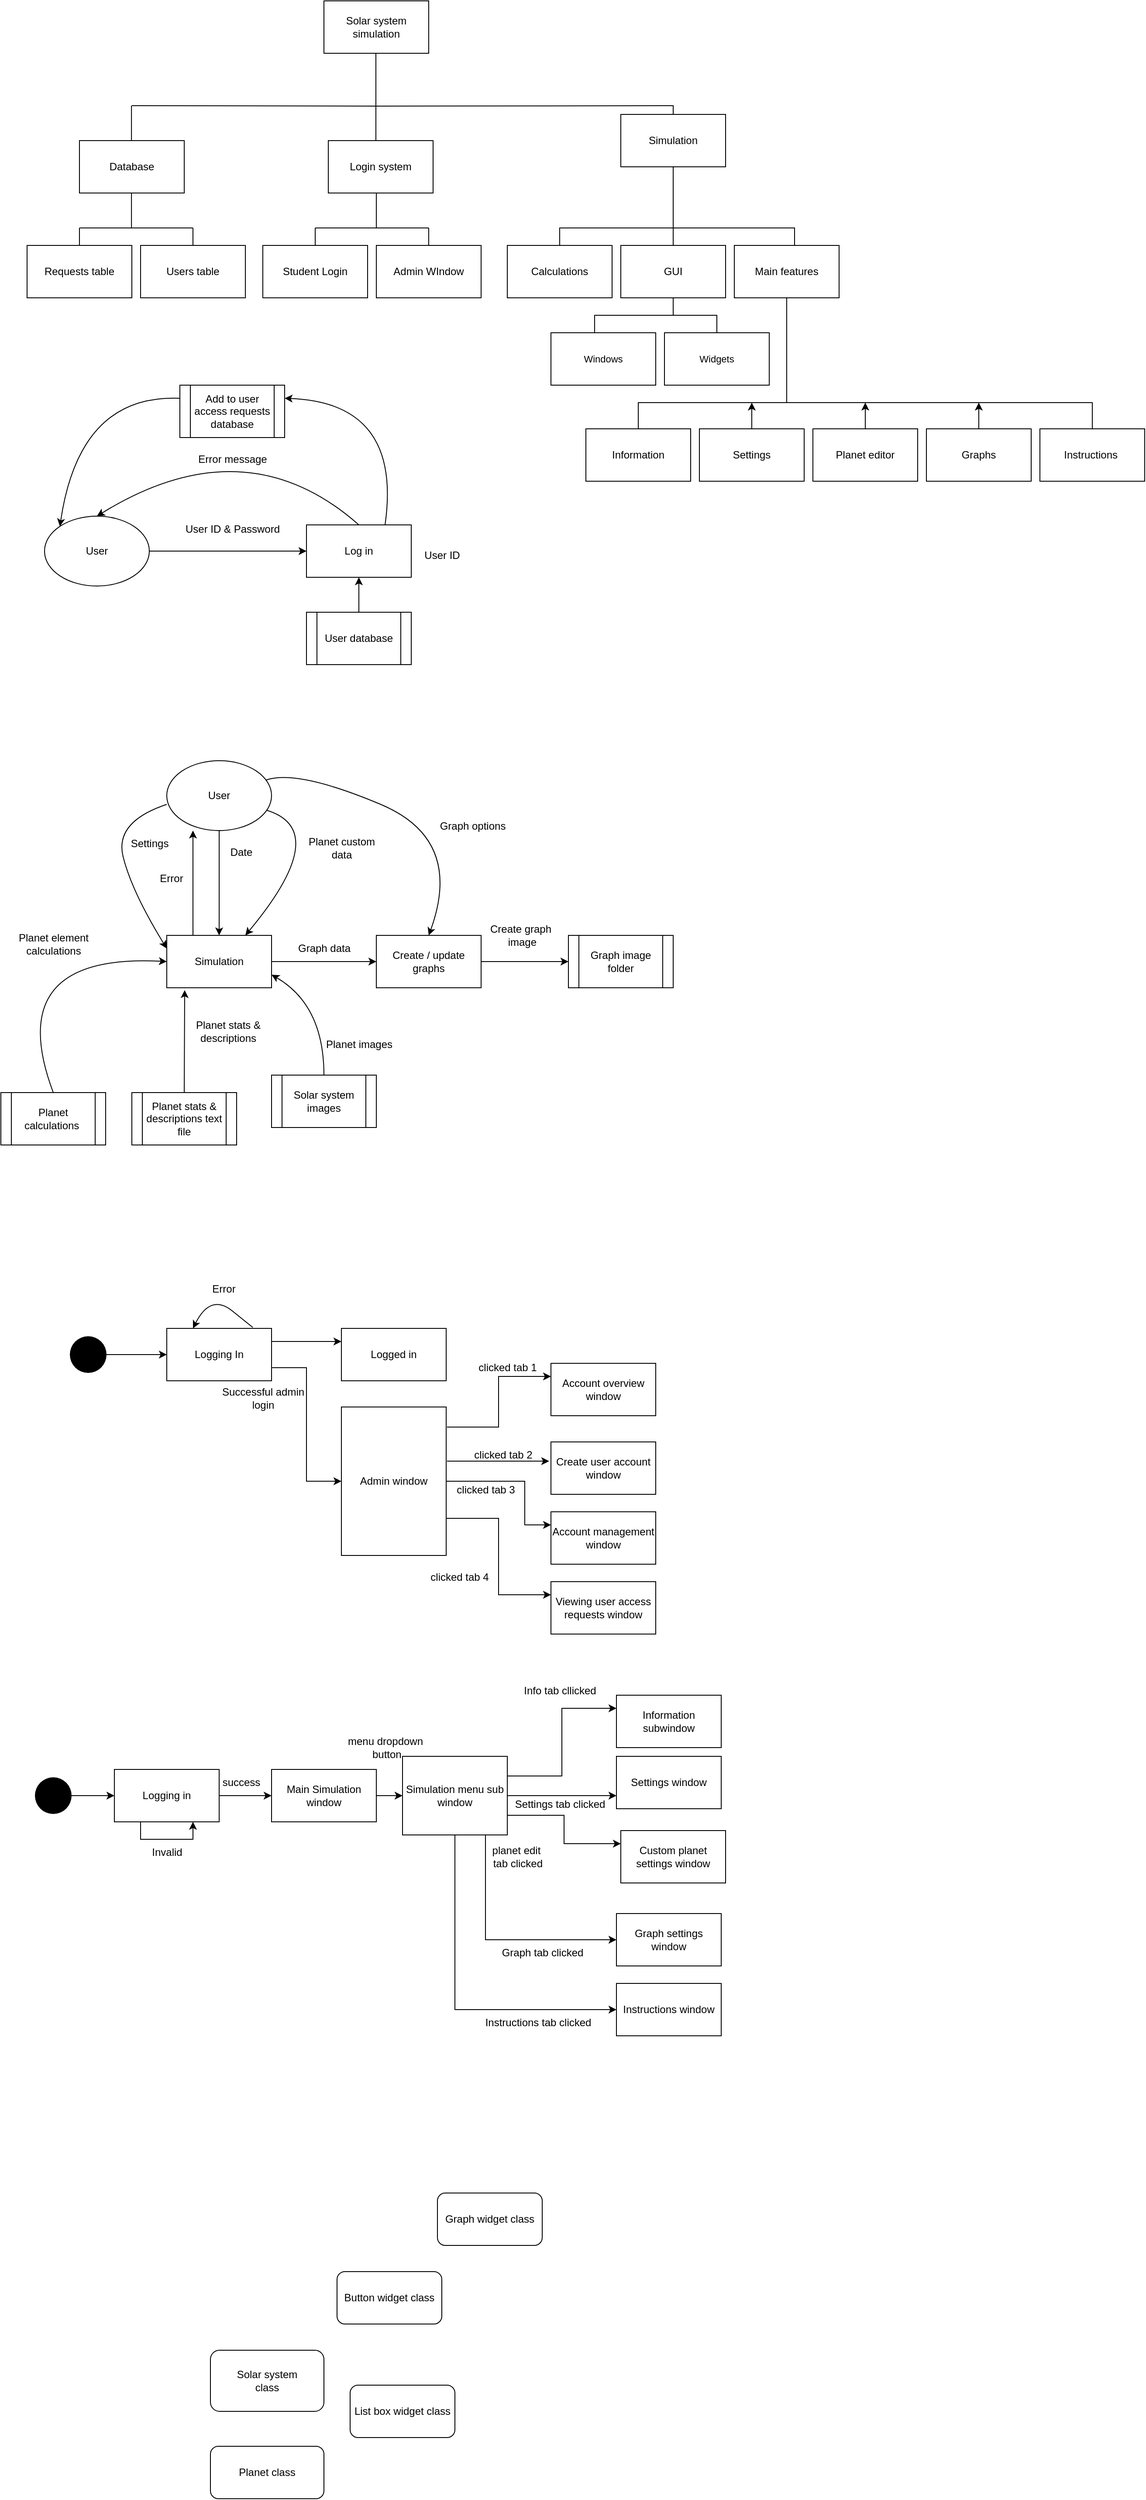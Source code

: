 <mxfile version="20.8.11" type="github">
  <diagram id="x9v0K1_A4wv2pBw7AY4e" name="Page-1">
    <mxGraphModel dx="866" dy="1773" grid="1" gridSize="10" guides="1" tooltips="1" connect="1" arrows="1" fold="1" page="1" pageScale="1" pageWidth="850" pageHeight="1100" background="none" math="0" shadow="0">
      <root>
        <mxCell id="0" />
        <mxCell id="1" parent="0" />
        <mxCell id="Bi_KGStcUo5a2PXu29Ao-6" value="" style="curved=1;endArrow=classic;html=1;rounded=0;entryX=0.25;entryY=0;entryDx=0;entryDy=0;exitX=0.817;exitY=-0.025;exitDx=0;exitDy=0;exitPerimeter=0;" parent="1" source="vGXre9Nv400r4dzDPZvk-34" target="vGXre9Nv400r4dzDPZvk-34" edge="1">
          <mxGeometry width="50" height="50" relative="1" as="geometry">
            <mxPoint x="280" y="1560" as="sourcePoint" />
            <mxPoint x="330" y="1510" as="targetPoint" />
            <Array as="points">
              <mxPoint x="300" y="1560" />
              <mxPoint x="250" y="1520" />
            </Array>
          </mxGeometry>
        </mxCell>
        <mxCell id="kRHPccABggHO5UrTP01c-1" value="Solar system simulation" style="rounded=0;whiteSpace=wrap;html=1;" parent="1" vertex="1">
          <mxGeometry x="380" y="40" width="120" height="60" as="geometry" />
        </mxCell>
        <mxCell id="kRHPccABggHO5UrTP01c-9" value="Simulation" style="rounded=0;whiteSpace=wrap;html=1;" parent="1" vertex="1">
          <mxGeometry x="720" y="170" width="120" height="60" as="geometry" />
        </mxCell>
        <mxCell id="kRHPccABggHO5UrTP01c-16" value="" style="endArrow=none;html=1;rounded=0;" parent="1" edge="1">
          <mxGeometry width="50" height="50" relative="1" as="geometry">
            <mxPoint x="439.5" y="160" as="sourcePoint" />
            <mxPoint x="439.5" y="100" as="targetPoint" />
          </mxGeometry>
        </mxCell>
        <mxCell id="kRHPccABggHO5UrTP01c-21" value="" style="endArrow=none;html=1;rounded=0;edgeStyle=orthogonalEdgeStyle;entryX=0.5;entryY=0;entryDx=0;entryDy=0;" parent="1" edge="1" target="kRHPccABggHO5UrTP01c-9">
          <mxGeometry width="50" height="50" relative="1" as="geometry">
            <mxPoint x="160" y="160" as="sourcePoint" />
            <mxPoint x="700" y="160" as="targetPoint" />
          </mxGeometry>
        </mxCell>
        <mxCell id="kRHPccABggHO5UrTP01c-24" value="Calculations" style="rounded=0;whiteSpace=wrap;html=1;" parent="1" vertex="1">
          <mxGeometry x="590" y="320" width="120" height="60" as="geometry" />
        </mxCell>
        <mxCell id="kRHPccABggHO5UrTP01c-25" value="GUI" style="rounded=0;whiteSpace=wrap;html=1;" parent="1" vertex="1">
          <mxGeometry x="720" y="320" width="120" height="60" as="geometry" />
        </mxCell>
        <mxCell id="kRHPccABggHO5UrTP01c-26" value="Main features" style="rounded=0;whiteSpace=wrap;html=1;" parent="1" vertex="1">
          <mxGeometry x="850" y="320" width="120" height="60" as="geometry" />
        </mxCell>
        <mxCell id="kRHPccABggHO5UrTP01c-27" value="" style="endArrow=none;html=1;rounded=0;" parent="1" edge="1">
          <mxGeometry width="50" height="50" relative="1" as="geometry">
            <mxPoint x="439.5" y="200" as="sourcePoint" />
            <mxPoint x="439.5" y="160" as="targetPoint" />
          </mxGeometry>
        </mxCell>
        <mxCell id="kRHPccABggHO5UrTP01c-28" value="Login system" style="rounded=0;whiteSpace=wrap;html=1;" parent="1" vertex="1">
          <mxGeometry x="385" y="200" width="120" height="60" as="geometry" />
        </mxCell>
        <mxCell id="kRHPccABggHO5UrTP01c-29" value="" style="endArrow=none;html=1;rounded=0;" parent="1" edge="1">
          <mxGeometry width="50" height="50" relative="1" as="geometry">
            <mxPoint x="440" y="300" as="sourcePoint" />
            <mxPoint x="440" y="260" as="targetPoint" />
          </mxGeometry>
        </mxCell>
        <mxCell id="kRHPccABggHO5UrTP01c-30" value="Student Login" style="rounded=0;whiteSpace=wrap;html=1;" parent="1" vertex="1">
          <mxGeometry x="310" y="320" width="120" height="60" as="geometry" />
        </mxCell>
        <mxCell id="kRHPccABggHO5UrTP01c-31" value="Admin WIndow" style="rounded=0;whiteSpace=wrap;html=1;" parent="1" vertex="1">
          <mxGeometry x="440" y="320" width="120" height="60" as="geometry" />
        </mxCell>
        <mxCell id="kRHPccABggHO5UrTP01c-32" value="" style="endArrow=none;html=1;rounded=0;" parent="1" edge="1">
          <mxGeometry width="50" height="50" relative="1" as="geometry">
            <mxPoint x="370" y="300" as="sourcePoint" />
            <mxPoint x="500" y="300" as="targetPoint" />
          </mxGeometry>
        </mxCell>
        <mxCell id="kRHPccABggHO5UrTP01c-39" value="" style="endArrow=none;html=1;rounded=0;exitX=0.5;exitY=0;exitDx=0;exitDy=0;" parent="1" source="kRHPccABggHO5UrTP01c-31" edge="1">
          <mxGeometry width="50" height="50" relative="1" as="geometry">
            <mxPoint x="510" y="270" as="sourcePoint" />
            <mxPoint x="500" y="300" as="targetPoint" />
          </mxGeometry>
        </mxCell>
        <mxCell id="kRHPccABggHO5UrTP01c-40" value="" style="endArrow=none;html=1;rounded=0;" parent="1" edge="1">
          <mxGeometry width="50" height="50" relative="1" as="geometry">
            <mxPoint x="370" y="320" as="sourcePoint" />
            <mxPoint x="370" y="300" as="targetPoint" />
          </mxGeometry>
        </mxCell>
        <mxCell id="kRHPccABggHO5UrTP01c-41" value="" style="endArrow=none;html=1;rounded=0;" parent="1" edge="1">
          <mxGeometry width="50" height="50" relative="1" as="geometry">
            <mxPoint x="159.57" y="200" as="sourcePoint" />
            <mxPoint x="159.57" y="160" as="targetPoint" />
          </mxGeometry>
        </mxCell>
        <mxCell id="kRHPccABggHO5UrTP01c-42" value="Database" style="rounded=0;whiteSpace=wrap;html=1;" parent="1" vertex="1">
          <mxGeometry x="100" y="200" width="120" height="60" as="geometry" />
        </mxCell>
        <mxCell id="kRHPccABggHO5UrTP01c-43" value="" style="endArrow=none;html=1;rounded=0;" parent="1" edge="1">
          <mxGeometry width="50" height="50" relative="1" as="geometry">
            <mxPoint x="159.57" y="300" as="sourcePoint" />
            <mxPoint x="159.57" y="260" as="targetPoint" />
          </mxGeometry>
        </mxCell>
        <mxCell id="kRHPccABggHO5UrTP01c-44" value="Requests table" style="rounded=0;whiteSpace=wrap;html=1;" parent="1" vertex="1">
          <mxGeometry x="40" y="320" width="120" height="60" as="geometry" />
        </mxCell>
        <mxCell id="kRHPccABggHO5UrTP01c-45" value="Users table" style="rounded=0;whiteSpace=wrap;html=1;" parent="1" vertex="1">
          <mxGeometry x="170" y="320" width="120" height="60" as="geometry" />
        </mxCell>
        <mxCell id="kRHPccABggHO5UrTP01c-46" value="" style="endArrow=none;html=1;rounded=0;" parent="1" edge="1">
          <mxGeometry width="50" height="50" relative="1" as="geometry">
            <mxPoint x="100" y="300" as="sourcePoint" />
            <mxPoint x="230" y="300" as="targetPoint" />
          </mxGeometry>
        </mxCell>
        <mxCell id="kRHPccABggHO5UrTP01c-48" value="" style="endArrow=none;html=1;rounded=0;exitX=0.5;exitY=0;exitDx=0;exitDy=0;" parent="1" source="kRHPccABggHO5UrTP01c-45" edge="1">
          <mxGeometry width="50" height="50" relative="1" as="geometry">
            <mxPoint x="310" y="-40" as="sourcePoint" />
            <mxPoint x="230" y="300" as="targetPoint" />
          </mxGeometry>
        </mxCell>
        <mxCell id="kRHPccABggHO5UrTP01c-50" value="" style="endArrow=none;html=1;rounded=0;exitX=0.5;exitY=0;exitDx=0;exitDy=0;" parent="1" source="kRHPccABggHO5UrTP01c-44" edge="1">
          <mxGeometry width="50" height="50" relative="1" as="geometry">
            <mxPoint x="310" y="-40" as="sourcePoint" />
            <mxPoint x="100" y="300" as="targetPoint" />
          </mxGeometry>
        </mxCell>
        <mxCell id="4xieJzJ1rpuRJiHB6nGz-2" value="Information" style="rounded=0;whiteSpace=wrap;html=1;" parent="1" vertex="1">
          <mxGeometry x="680" y="530" width="120" height="60" as="geometry" />
        </mxCell>
        <mxCell id="4xieJzJ1rpuRJiHB6nGz-3" value="Instructions&amp;nbsp;" style="rounded=0;whiteSpace=wrap;html=1;" parent="1" vertex="1">
          <mxGeometry x="1200" y="530" width="120" height="60" as="geometry" />
        </mxCell>
        <mxCell id="q5KgO5zeODF5jIbihAG4-33" style="edgeStyle=none;shape=connector;rounded=0;orthogonalLoop=1;jettySize=auto;html=1;exitX=0.5;exitY=0;exitDx=0;exitDy=0;labelBackgroundColor=default;strokeColor=default;fontFamily=Helvetica;fontSize=11;fontColor=default;endArrow=classic;" edge="1" parent="1" source="4xieJzJ1rpuRJiHB6nGz-4">
          <mxGeometry relative="1" as="geometry">
            <mxPoint x="870" y="500" as="targetPoint" />
          </mxGeometry>
        </mxCell>
        <mxCell id="4xieJzJ1rpuRJiHB6nGz-4" value="Settings" style="rounded=0;whiteSpace=wrap;html=1;" parent="1" vertex="1">
          <mxGeometry x="810" y="530" width="120" height="60" as="geometry" />
        </mxCell>
        <mxCell id="q5KgO5zeODF5jIbihAG4-34" style="edgeStyle=none;shape=connector;rounded=0;orthogonalLoop=1;jettySize=auto;html=1;exitX=0.5;exitY=0;exitDx=0;exitDy=0;labelBackgroundColor=default;strokeColor=default;fontFamily=Helvetica;fontSize=11;fontColor=default;endArrow=classic;" edge="1" parent="1" source="4xieJzJ1rpuRJiHB6nGz-5">
          <mxGeometry relative="1" as="geometry">
            <mxPoint x="1000" y="500" as="targetPoint" />
          </mxGeometry>
        </mxCell>
        <mxCell id="4xieJzJ1rpuRJiHB6nGz-5" value="Planet editor" style="rounded=0;whiteSpace=wrap;html=1;" parent="1" vertex="1">
          <mxGeometry x="940" y="530" width="120" height="60" as="geometry" />
        </mxCell>
        <mxCell id="q5KgO5zeODF5jIbihAG4-35" style="edgeStyle=none;shape=connector;rounded=0;orthogonalLoop=1;jettySize=auto;html=1;exitX=0.5;exitY=0;exitDx=0;exitDy=0;labelBackgroundColor=default;strokeColor=default;fontFamily=Helvetica;fontSize=11;fontColor=default;endArrow=classic;" edge="1" parent="1" source="4xieJzJ1rpuRJiHB6nGz-6">
          <mxGeometry relative="1" as="geometry">
            <mxPoint x="1130" y="500" as="targetPoint" />
          </mxGeometry>
        </mxCell>
        <mxCell id="4xieJzJ1rpuRJiHB6nGz-6" value="Graphs" style="rounded=0;whiteSpace=wrap;html=1;" parent="1" vertex="1">
          <mxGeometry x="1070" y="530" width="120" height="60" as="geometry" />
        </mxCell>
        <mxCell id="EEp5XtklCmGKwtYE1Xrk-2" value="User" style="ellipse;whiteSpace=wrap;html=1;rounded=0;" parent="1" vertex="1">
          <mxGeometry x="60" y="630" width="120" height="80" as="geometry" />
        </mxCell>
        <mxCell id="EEp5XtklCmGKwtYE1Xrk-3" value="Log in" style="rounded=0;whiteSpace=wrap;html=1;" parent="1" vertex="1">
          <mxGeometry x="360" y="640" width="120" height="60" as="geometry" />
        </mxCell>
        <mxCell id="EEp5XtklCmGKwtYE1Xrk-5" value="" style="endArrow=classic;html=1;rounded=0;exitX=1;exitY=0.5;exitDx=0;exitDy=0;entryX=0;entryY=0.5;entryDx=0;entryDy=0;" parent="1" source="EEp5XtklCmGKwtYE1Xrk-2" target="EEp5XtklCmGKwtYE1Xrk-3" edge="1">
          <mxGeometry width="50" height="50" relative="1" as="geometry">
            <mxPoint x="640" y="720" as="sourcePoint" />
            <mxPoint x="690" y="670" as="targetPoint" />
          </mxGeometry>
        </mxCell>
        <mxCell id="EEp5XtklCmGKwtYE1Xrk-6" value="User ID" style="text;html=1;align=center;verticalAlign=middle;resizable=0;points=[];autosize=1;strokeColor=none;fillColor=none;rounded=0;" parent="1" vertex="1">
          <mxGeometry x="485" y="660" width="60" height="30" as="geometry" />
        </mxCell>
        <mxCell id="EEp5XtklCmGKwtYE1Xrk-12" value="User database" style="shape=process;whiteSpace=wrap;html=1;backgroundOutline=1;rounded=0;" parent="1" vertex="1">
          <mxGeometry x="360" y="740" width="120" height="60" as="geometry" />
        </mxCell>
        <mxCell id="EEp5XtklCmGKwtYE1Xrk-13" value="" style="endArrow=classic;html=1;rounded=0;exitX=0.5;exitY=0;exitDx=0;exitDy=0;entryX=0.5;entryY=1;entryDx=0;entryDy=0;" parent="1" source="EEp5XtklCmGKwtYE1Xrk-12" target="EEp5XtklCmGKwtYE1Xrk-3" edge="1">
          <mxGeometry width="50" height="50" relative="1" as="geometry">
            <mxPoint x="640" y="720" as="sourcePoint" />
            <mxPoint x="690" y="670" as="targetPoint" />
          </mxGeometry>
        </mxCell>
        <mxCell id="EEp5XtklCmGKwtYE1Xrk-14" value="User ID &amp;amp; Password" style="text;html=1;align=center;verticalAlign=middle;resizable=0;points=[];autosize=1;strokeColor=none;fillColor=none;rounded=0;" parent="1" vertex="1">
          <mxGeometry x="210" y="630" width="130" height="30" as="geometry" />
        </mxCell>
        <mxCell id="EEp5XtklCmGKwtYE1Xrk-10" value="Error message" style="text;html=1;align=center;verticalAlign=middle;resizable=0;points=[];autosize=1;strokeColor=none;fillColor=none;rounded=0;" parent="1" vertex="1">
          <mxGeometry x="225" y="550" width="100" height="30" as="geometry" />
        </mxCell>
        <mxCell id="EEp5XtklCmGKwtYE1Xrk-21" value="User" style="ellipse;whiteSpace=wrap;html=1;rounded=0;" parent="1" vertex="1">
          <mxGeometry x="200" y="910" width="120" height="80" as="geometry" />
        </mxCell>
        <mxCell id="EEp5XtklCmGKwtYE1Xrk-22" value="Simulation" style="rounded=0;whiteSpace=wrap;html=1;" parent="1" vertex="1">
          <mxGeometry x="200" y="1110" width="120" height="60" as="geometry" />
        </mxCell>
        <mxCell id="EEp5XtklCmGKwtYE1Xrk-35" value="Planet stats &amp;amp; descriptions text file" style="shape=process;whiteSpace=wrap;html=1;backgroundOutline=1;rounded=0;" parent="1" vertex="1">
          <mxGeometry x="160" y="1290" width="120" height="60" as="geometry" />
        </mxCell>
        <mxCell id="EEp5XtklCmGKwtYE1Xrk-36" value="Planet calculations&amp;nbsp;" style="shape=process;whiteSpace=wrap;html=1;backgroundOutline=1;rounded=0;" parent="1" vertex="1">
          <mxGeometry x="10" y="1290" width="120" height="60" as="geometry" />
        </mxCell>
        <mxCell id="EEp5XtklCmGKwtYE1Xrk-39" value="Create / update graphs" style="rounded=0;whiteSpace=wrap;html=1;" parent="1" vertex="1">
          <mxGeometry x="440" y="1110" width="120" height="60" as="geometry" />
        </mxCell>
        <mxCell id="EEp5XtklCmGKwtYE1Xrk-40" value="" style="endArrow=classic;html=1;rounded=0;exitX=0.5;exitY=1;exitDx=0;exitDy=0;entryX=0.5;entryY=0;entryDx=0;entryDy=0;" parent="1" source="EEp5XtklCmGKwtYE1Xrk-21" target="EEp5XtklCmGKwtYE1Xrk-22" edge="1">
          <mxGeometry width="50" height="50" relative="1" as="geometry">
            <mxPoint x="350" y="1250" as="sourcePoint" />
            <mxPoint x="400" y="1200" as="targetPoint" />
          </mxGeometry>
        </mxCell>
        <mxCell id="EEp5XtklCmGKwtYE1Xrk-41" value="" style="curved=1;endArrow=classic;html=1;rounded=0;entryX=0.75;entryY=0;entryDx=0;entryDy=0;" parent="1" source="EEp5XtklCmGKwtYE1Xrk-21" target="EEp5XtklCmGKwtYE1Xrk-22" edge="1">
          <mxGeometry width="50" height="50" relative="1" as="geometry">
            <mxPoint x="370" y="1020" as="sourcePoint" />
            <mxPoint x="440" y="1040" as="targetPoint" />
            <Array as="points">
              <mxPoint x="390" y="990" />
            </Array>
          </mxGeometry>
        </mxCell>
        <mxCell id="EEp5XtklCmGKwtYE1Xrk-42" value="Date" style="text;html=1;align=center;verticalAlign=middle;resizable=0;points=[];autosize=1;strokeColor=none;fillColor=none;rounded=0;" parent="1" vertex="1">
          <mxGeometry x="260" y="1000" width="50" height="30" as="geometry" />
        </mxCell>
        <mxCell id="EEp5XtklCmGKwtYE1Xrk-43" value="Planet custom &lt;br&gt;data" style="text;html=1;align=center;verticalAlign=middle;resizable=0;points=[];autosize=1;strokeColor=none;fillColor=none;rounded=0;" parent="1" vertex="1">
          <mxGeometry x="350" y="990" width="100" height="40" as="geometry" />
        </mxCell>
        <mxCell id="EEp5XtklCmGKwtYE1Xrk-49" value="Graph options" style="text;html=1;align=center;verticalAlign=middle;resizable=0;points=[];autosize=1;strokeColor=none;fillColor=none;rounded=0;" parent="1" vertex="1">
          <mxGeometry x="500" y="970" width="100" height="30" as="geometry" />
        </mxCell>
        <mxCell id="EEp5XtklCmGKwtYE1Xrk-52" value="" style="curved=1;endArrow=classic;html=1;rounded=0;entryX=0;entryY=0.25;entryDx=0;entryDy=0;" parent="1" target="EEp5XtklCmGKwtYE1Xrk-22" edge="1">
          <mxGeometry width="50" height="50" relative="1" as="geometry">
            <mxPoint x="200" y="960" as="sourcePoint" />
            <mxPoint x="210" y="1040" as="targetPoint" />
            <Array as="points">
              <mxPoint x="140" y="980" />
              <mxPoint x="160" y="1060" />
            </Array>
          </mxGeometry>
        </mxCell>
        <mxCell id="EEp5XtklCmGKwtYE1Xrk-53" value="Settings" style="text;html=1;align=center;verticalAlign=middle;resizable=0;points=[];autosize=1;strokeColor=none;fillColor=none;rounded=0;" parent="1" vertex="1">
          <mxGeometry x="145" y="990" width="70" height="30" as="geometry" />
        </mxCell>
        <mxCell id="EEp5XtklCmGKwtYE1Xrk-57" value="" style="curved=1;endArrow=classic;html=1;rounded=0;exitX=0.5;exitY=0;exitDx=0;exitDy=0;entryX=0.5;entryY=0;entryDx=0;entryDy=0;" parent="1" source="EEp5XtklCmGKwtYE1Xrk-3" target="EEp5XtklCmGKwtYE1Xrk-2" edge="1">
          <mxGeometry width="50" height="50" relative="1" as="geometry">
            <mxPoint x="360" y="525" as="sourcePoint" />
            <mxPoint x="310" y="575" as="targetPoint" />
            <Array as="points">
              <mxPoint x="290" y="525" />
            </Array>
          </mxGeometry>
        </mxCell>
        <mxCell id="EEp5XtklCmGKwtYE1Xrk-60" value="" style="endArrow=classic;html=1;rounded=0;exitX=1;exitY=0.5;exitDx=0;exitDy=0;entryX=0;entryY=0.5;entryDx=0;entryDy=0;" parent="1" source="EEp5XtklCmGKwtYE1Xrk-22" target="EEp5XtklCmGKwtYE1Xrk-39" edge="1">
          <mxGeometry width="50" height="50" relative="1" as="geometry">
            <mxPoint x="350" y="1130" as="sourcePoint" />
            <mxPoint x="400" y="1080" as="targetPoint" />
          </mxGeometry>
        </mxCell>
        <mxCell id="EEp5XtklCmGKwtYE1Xrk-61" value="" style="curved=1;endArrow=classic;html=1;rounded=0;exitX=0.5;exitY=0;exitDx=0;exitDy=0;entryX=0;entryY=0.5;entryDx=0;entryDy=0;" parent="1" source="EEp5XtklCmGKwtYE1Xrk-36" target="EEp5XtklCmGKwtYE1Xrk-22" edge="1">
          <mxGeometry width="50" height="50" relative="1" as="geometry">
            <mxPoint x="30" y="1250" as="sourcePoint" />
            <mxPoint x="80" y="1200" as="targetPoint" />
            <Array as="points">
              <mxPoint x="10" y="1130" />
            </Array>
          </mxGeometry>
        </mxCell>
        <mxCell id="EEp5XtklCmGKwtYE1Xrk-67" value="" style="endArrow=classic;html=1;rounded=0;exitX=0.5;exitY=0;exitDx=0;exitDy=0;entryX=0.171;entryY=1.045;entryDx=0;entryDy=0;entryPerimeter=0;" parent="1" source="EEp5XtklCmGKwtYE1Xrk-35" target="EEp5XtklCmGKwtYE1Xrk-22" edge="1">
          <mxGeometry width="50" height="50" relative="1" as="geometry">
            <mxPoint x="350" y="1130" as="sourcePoint" />
            <mxPoint x="400" y="1080" as="targetPoint" />
          </mxGeometry>
        </mxCell>
        <mxCell id="EEp5XtklCmGKwtYE1Xrk-68" value="Planet element &lt;br&gt;calculations&lt;br&gt;" style="text;html=1;align=center;verticalAlign=middle;resizable=0;points=[];autosize=1;strokeColor=none;fillColor=none;rounded=0;" parent="1" vertex="1">
          <mxGeometry x="20" y="1100" width="100" height="40" as="geometry" />
        </mxCell>
        <mxCell id="EEp5XtklCmGKwtYE1Xrk-70" value="Planet stats &amp;amp;&lt;br&gt;descriptions" style="text;html=1;align=center;verticalAlign=middle;resizable=0;points=[];autosize=1;strokeColor=none;fillColor=none;rounded=0;" parent="1" vertex="1">
          <mxGeometry x="220" y="1200" width="100" height="40" as="geometry" />
        </mxCell>
        <mxCell id="EEp5XtklCmGKwtYE1Xrk-72" value="" style="curved=1;endArrow=classic;html=1;rounded=0;entryX=0.5;entryY=0;entryDx=0;entryDy=0;" parent="1" source="EEp5XtklCmGKwtYE1Xrk-21" target="EEp5XtklCmGKwtYE1Xrk-39" edge="1">
          <mxGeometry width="50" height="50" relative="1" as="geometry">
            <mxPoint x="334.233" y="911.006" as="sourcePoint" />
            <mxPoint x="336" y="1080" as="targetPoint" />
            <Array as="points">
              <mxPoint x="350" y="920" />
              <mxPoint x="540" y="1000" />
            </Array>
          </mxGeometry>
        </mxCell>
        <mxCell id="EEp5XtklCmGKwtYE1Xrk-74" value="Graph data" style="text;html=1;align=center;verticalAlign=middle;resizable=0;points=[];autosize=1;strokeColor=none;fillColor=none;rounded=0;" parent="1" vertex="1">
          <mxGeometry x="340" y="1110" width="80" height="30" as="geometry" />
        </mxCell>
        <mxCell id="EEp5XtklCmGKwtYE1Xrk-85" value="" style="endArrow=classic;html=1;rounded=0;exitX=1;exitY=0.5;exitDx=0;exitDy=0;entryX=0;entryY=0.5;entryDx=0;entryDy=0;" parent="1" source="EEp5XtklCmGKwtYE1Xrk-39" edge="1">
          <mxGeometry width="50" height="50" relative="1" as="geometry">
            <mxPoint x="350" y="1100" as="sourcePoint" />
            <mxPoint x="660" y="1140" as="targetPoint" />
          </mxGeometry>
        </mxCell>
        <mxCell id="EEp5XtklCmGKwtYE1Xrk-86" value="Graph image folder" style="shape=process;whiteSpace=wrap;html=1;backgroundOutline=1;rounded=0;" parent="1" vertex="1">
          <mxGeometry x="660" y="1110" width="120" height="60" as="geometry" />
        </mxCell>
        <mxCell id="EEp5XtklCmGKwtYE1Xrk-87" value="Create graph&lt;br&gt;&amp;nbsp;image" style="text;html=1;align=center;verticalAlign=middle;resizable=0;points=[];autosize=1;strokeColor=none;fillColor=none;rounded=0;" parent="1" vertex="1">
          <mxGeometry x="560" y="1090" width="90" height="40" as="geometry" />
        </mxCell>
        <mxCell id="EEp5XtklCmGKwtYE1Xrk-88" value="Solar system images" style="shape=process;whiteSpace=wrap;html=1;backgroundOutline=1;rounded=0;" parent="1" vertex="1">
          <mxGeometry x="320" y="1270" width="120" height="60" as="geometry" />
        </mxCell>
        <mxCell id="EEp5XtklCmGKwtYE1Xrk-89" value="" style="curved=1;endArrow=classic;html=1;rounded=0;exitX=0.5;exitY=0;exitDx=0;exitDy=0;entryX=1;entryY=0.75;entryDx=0;entryDy=0;" parent="1" source="EEp5XtklCmGKwtYE1Xrk-88" target="EEp5XtklCmGKwtYE1Xrk-22" edge="1">
          <mxGeometry width="50" height="50" relative="1" as="geometry">
            <mxPoint x="390" y="1240" as="sourcePoint" />
            <mxPoint x="440" y="1185" as="targetPoint" />
            <Array as="points">
              <mxPoint x="380" y="1190" />
            </Array>
          </mxGeometry>
        </mxCell>
        <mxCell id="EEp5XtklCmGKwtYE1Xrk-90" value="Planet images" style="text;html=1;align=center;verticalAlign=middle;resizable=0;points=[];autosize=1;strokeColor=none;fillColor=none;rounded=0;" parent="1" vertex="1">
          <mxGeometry x="370" y="1220" width="100" height="30" as="geometry" />
        </mxCell>
        <mxCell id="EEp5XtklCmGKwtYE1Xrk-91" value="Add to user access requests database" style="shape=process;whiteSpace=wrap;html=1;backgroundOutline=1;rounded=0;" parent="1" vertex="1">
          <mxGeometry x="215" y="480" width="120" height="60" as="geometry" />
        </mxCell>
        <mxCell id="EEp5XtklCmGKwtYE1Xrk-92" value="" style="curved=1;endArrow=classic;html=1;rounded=0;exitX=0.75;exitY=0;exitDx=0;exitDy=0;entryX=1;entryY=0.25;entryDx=0;entryDy=0;" parent="1" source="EEp5XtklCmGKwtYE1Xrk-3" target="EEp5XtklCmGKwtYE1Xrk-91" edge="1">
          <mxGeometry width="50" height="50" relative="1" as="geometry">
            <mxPoint x="670" y="580" as="sourcePoint" />
            <mxPoint x="370" y="570" as="targetPoint" />
            <Array as="points">
              <mxPoint x="470" y="500" />
            </Array>
          </mxGeometry>
        </mxCell>
        <mxCell id="EEp5XtklCmGKwtYE1Xrk-94" value="" style="curved=1;endArrow=classic;html=1;rounded=0;exitX=0;exitY=0.25;exitDx=0;exitDy=0;entryX=0;entryY=0;entryDx=0;entryDy=0;" parent="1" source="EEp5XtklCmGKwtYE1Xrk-91" target="EEp5XtklCmGKwtYE1Xrk-2" edge="1">
          <mxGeometry width="50" height="50" relative="1" as="geometry">
            <mxPoint x="155" y="570" as="sourcePoint" />
            <mxPoint x="40" y="440" as="targetPoint" />
            <Array as="points">
              <mxPoint x="100" y="490" />
            </Array>
          </mxGeometry>
        </mxCell>
        <mxCell id="M7Khe7b3EXbcb1cNPk7V-1" value="" style="endArrow=classic;html=1;rounded=0;entryX=0.25;entryY=1;entryDx=0;entryDy=0;entryPerimeter=0;" parent="1" target="EEp5XtklCmGKwtYE1Xrk-21" edge="1">
          <mxGeometry width="50" height="50" relative="1" as="geometry">
            <mxPoint x="230" y="1110" as="sourcePoint" />
            <mxPoint x="280" y="1060" as="targetPoint" />
          </mxGeometry>
        </mxCell>
        <mxCell id="M7Khe7b3EXbcb1cNPk7V-2" value="Error" style="text;html=1;align=center;verticalAlign=middle;resizable=0;points=[];autosize=1;strokeColor=none;fillColor=none;rounded=0;" parent="1" vertex="1">
          <mxGeometry x="180" y="1030" width="50" height="30" as="geometry" />
        </mxCell>
        <mxCell id="vGXre9Nv400r4dzDPZvk-1" value="" style="shape=waypoint;fillStyle=solid;size=42;pointerEvents=1;points=[];fillColor=none;resizable=0;rotatable=0;perimeter=centerPerimeter;snapToPoint=1;rounded=0;" parent="1" vertex="1">
          <mxGeometry x="100" y="1580" width="20" height="20" as="geometry" />
        </mxCell>
        <mxCell id="vGXre9Nv400r4dzDPZvk-33" value="" style="endArrow=classic;html=1;rounded=0;" parent="1" source="vGXre9Nv400r4dzDPZvk-1" edge="1">
          <mxGeometry width="50" height="50" relative="1" as="geometry">
            <mxPoint x="460" y="1430" as="sourcePoint" />
            <mxPoint x="200" y="1590" as="targetPoint" />
          </mxGeometry>
        </mxCell>
        <mxCell id="RWfLX1uAXhcz7QWfdqBd-23" style="edgeStyle=orthogonalEdgeStyle;rounded=0;orthogonalLoop=1;jettySize=auto;html=1;exitX=1;exitY=0.75;exitDx=0;exitDy=0;entryX=0;entryY=0.5;entryDx=0;entryDy=0;" parent="1" source="vGXre9Nv400r4dzDPZvk-34" target="RWfLX1uAXhcz7QWfdqBd-7" edge="1">
          <mxGeometry relative="1" as="geometry" />
        </mxCell>
        <mxCell id="WrP9VTDotHxmeMOU7jN0-50" style="edgeStyle=orthogonalEdgeStyle;rounded=0;orthogonalLoop=1;jettySize=auto;html=1;exitX=1;exitY=0.25;exitDx=0;exitDy=0;entryX=0;entryY=0.25;entryDx=0;entryDy=0;" parent="1" source="vGXre9Nv400r4dzDPZvk-34" target="RWfLX1uAXhcz7QWfdqBd-3" edge="1">
          <mxGeometry relative="1" as="geometry">
            <mxPoint x="410" y="1560" as="targetPoint" />
          </mxGeometry>
        </mxCell>
        <mxCell id="vGXre9Nv400r4dzDPZvk-34" value="Logging In" style="rounded=0;whiteSpace=wrap;html=1;" parent="1" vertex="1">
          <mxGeometry x="200" y="1560" width="120" height="60" as="geometry" />
        </mxCell>
        <mxCell id="RWfLX1uAXhcz7QWfdqBd-3" value="Logged in" style="rounded=0;whiteSpace=wrap;html=1;" parent="1" vertex="1">
          <mxGeometry x="400" y="1560" width="120" height="60" as="geometry" />
        </mxCell>
        <mxCell id="RWfLX1uAXhcz7QWfdqBd-20" style="edgeStyle=orthogonalEdgeStyle;rounded=0;orthogonalLoop=1;jettySize=auto;html=1;exitX=1;exitY=0.5;exitDx=0;exitDy=0;entryX=0;entryY=0.25;entryDx=0;entryDy=0;" parent="1" source="RWfLX1uAXhcz7QWfdqBd-7" target="RWfLX1uAXhcz7QWfdqBd-12" edge="1">
          <mxGeometry relative="1" as="geometry">
            <Array as="points">
              <mxPoint x="610" y="1735" />
              <mxPoint x="610" y="1785" />
            </Array>
          </mxGeometry>
        </mxCell>
        <mxCell id="RWfLX1uAXhcz7QWfdqBd-22" style="edgeStyle=orthogonalEdgeStyle;rounded=0;orthogonalLoop=1;jettySize=auto;html=1;exitX=1;exitY=0.75;exitDx=0;exitDy=0;entryX=0;entryY=0.25;entryDx=0;entryDy=0;" parent="1" source="RWfLX1uAXhcz7QWfdqBd-7" target="RWfLX1uAXhcz7QWfdqBd-21" edge="1">
          <mxGeometry relative="1" as="geometry" />
        </mxCell>
        <mxCell id="RWfLX1uAXhcz7QWfdqBd-7" value="Admin window" style="rounded=0;whiteSpace=wrap;html=1;" parent="1" vertex="1">
          <mxGeometry x="400" y="1650" width="120" height="170" as="geometry" />
        </mxCell>
        <mxCell id="RWfLX1uAXhcz7QWfdqBd-10" value="Account overview&lt;br&gt;window" style="rounded=0;whiteSpace=wrap;html=1;" parent="1" vertex="1">
          <mxGeometry x="640" y="1600" width="120" height="60" as="geometry" />
        </mxCell>
        <mxCell id="RWfLX1uAXhcz7QWfdqBd-11" value="Create user account window" style="rounded=0;whiteSpace=wrap;html=1;" parent="1" vertex="1">
          <mxGeometry x="640" y="1690" width="120" height="60" as="geometry" />
        </mxCell>
        <mxCell id="RWfLX1uAXhcz7QWfdqBd-12" value="Account management window" style="rounded=0;whiteSpace=wrap;html=1;" parent="1" vertex="1">
          <mxGeometry x="640" y="1770" width="120" height="60" as="geometry" />
        </mxCell>
        <mxCell id="RWfLX1uAXhcz7QWfdqBd-14" value="" style="endArrow=classic;html=1;rounded=0;edgeStyle=orthogonalEdgeStyle;entryX=0;entryY=0.25;entryDx=0;entryDy=0;exitX=1.008;exitY=0.135;exitDx=0;exitDy=0;exitPerimeter=0;" parent="1" source="RWfLX1uAXhcz7QWfdqBd-7" target="RWfLX1uAXhcz7QWfdqBd-10" edge="1">
          <mxGeometry width="50" height="50" relative="1" as="geometry">
            <mxPoint x="520" y="1675" as="sourcePoint" />
            <mxPoint x="570" y="1665" as="targetPoint" />
          </mxGeometry>
        </mxCell>
        <mxCell id="RWfLX1uAXhcz7QWfdqBd-21" value="Viewing user access requests window" style="rounded=0;whiteSpace=wrap;html=1;" parent="1" vertex="1">
          <mxGeometry x="640" y="1850" width="120" height="60" as="geometry" />
        </mxCell>
        <mxCell id="Bi_KGStcUo5a2PXu29Ao-2" value="Successful admin&lt;br&gt;login" style="text;html=1;align=center;verticalAlign=middle;resizable=0;points=[];autosize=1;strokeColor=none;fillColor=none;rounded=0;" parent="1" vertex="1">
          <mxGeometry x="250" y="1620" width="120" height="40" as="geometry" />
        </mxCell>
        <mxCell id="Bi_KGStcUo5a2PXu29Ao-7" value="Error" style="text;html=1;align=center;verticalAlign=middle;resizable=0;points=[];autosize=1;strokeColor=none;fillColor=none;rounded=0;" parent="1" vertex="1">
          <mxGeometry x="240" y="1500" width="50" height="30" as="geometry" />
        </mxCell>
        <mxCell id="WrP9VTDotHxmeMOU7jN0-2" value="clicked tab 1" style="text;html=1;align=center;verticalAlign=middle;resizable=0;points=[];autosize=1;strokeColor=none;fillColor=none;rounded=0;" parent="1" vertex="1">
          <mxGeometry x="545" y="1590" width="90" height="30" as="geometry" />
        </mxCell>
        <mxCell id="WrP9VTDotHxmeMOU7jN0-3" value="clicked tab 2" style="text;html=1;align=center;verticalAlign=middle;resizable=0;points=[];autosize=1;strokeColor=none;fillColor=none;rounded=0;" parent="1" vertex="1">
          <mxGeometry x="540" y="1690" width="90" height="30" as="geometry" />
        </mxCell>
        <mxCell id="WrP9VTDotHxmeMOU7jN0-4" value="" style="endArrow=classic;html=1;rounded=0;exitX=1.008;exitY=0.365;exitDx=0;exitDy=0;exitPerimeter=0;entryX=-0.017;entryY=0.367;entryDx=0;entryDy=0;entryPerimeter=0;" parent="1" source="RWfLX1uAXhcz7QWfdqBd-7" target="RWfLX1uAXhcz7QWfdqBd-11" edge="1">
          <mxGeometry width="50" height="50" relative="1" as="geometry">
            <mxPoint x="540" y="1770" as="sourcePoint" />
            <mxPoint x="590" y="1720" as="targetPoint" />
          </mxGeometry>
        </mxCell>
        <mxCell id="WrP9VTDotHxmeMOU7jN0-5" value="clicked tab 3" style="text;html=1;align=center;verticalAlign=middle;resizable=0;points=[];autosize=1;strokeColor=none;fillColor=none;rounded=0;" parent="1" vertex="1">
          <mxGeometry x="520" y="1730" width="90" height="30" as="geometry" />
        </mxCell>
        <mxCell id="WrP9VTDotHxmeMOU7jN0-6" value="clicked tab 4" style="text;html=1;align=center;verticalAlign=middle;resizable=0;points=[];autosize=1;strokeColor=none;fillColor=none;rounded=0;" parent="1" vertex="1">
          <mxGeometry x="490" y="1830" width="90" height="30" as="geometry" />
        </mxCell>
        <mxCell id="WrP9VTDotHxmeMOU7jN0-8" value="" style="shape=waypoint;fillStyle=solid;size=42;pointerEvents=1;points=[];fillColor=none;resizable=0;rotatable=0;perimeter=centerPerimeter;snapToPoint=1;rounded=0;" parent="1" vertex="1">
          <mxGeometry x="60" y="2085" width="20" height="20" as="geometry" />
        </mxCell>
        <mxCell id="WrP9VTDotHxmeMOU7jN0-9" value="" style="endArrow=classic;html=1;rounded=0;entryX=0;entryY=0.5;entryDx=0;entryDy=0;" parent="1" source="WrP9VTDotHxmeMOU7jN0-8" target="WrP9VTDotHxmeMOU7jN0-10" edge="1">
          <mxGeometry width="50" height="50" relative="1" as="geometry">
            <mxPoint x="100" y="2090" as="sourcePoint" />
            <mxPoint x="150" y="2019.5" as="targetPoint" />
            <Array as="points">
              <mxPoint x="110" y="2095" />
            </Array>
          </mxGeometry>
        </mxCell>
        <mxCell id="WrP9VTDotHxmeMOU7jN0-21" value="" style="edgeStyle=orthogonalEdgeStyle;rounded=0;orthogonalLoop=1;jettySize=auto;html=1;" parent="1" source="WrP9VTDotHxmeMOU7jN0-10" target="WrP9VTDotHxmeMOU7jN0-15" edge="1">
          <mxGeometry relative="1" as="geometry" />
        </mxCell>
        <mxCell id="WrP9VTDotHxmeMOU7jN0-10" value="Logging in" style="rounded=0;whiteSpace=wrap;html=1;" parent="1" vertex="1">
          <mxGeometry x="140" y="2065" width="120" height="60" as="geometry" />
        </mxCell>
        <mxCell id="WrP9VTDotHxmeMOU7jN0-15" value="Main Simulation&lt;br&gt;window" style="rounded=0;whiteSpace=wrap;html=1;" parent="1" vertex="1">
          <mxGeometry x="320" y="2065" width="120" height="60" as="geometry" />
        </mxCell>
        <mxCell id="WrP9VTDotHxmeMOU7jN0-32" style="edgeStyle=orthogonalEdgeStyle;rounded=0;orthogonalLoop=1;jettySize=auto;html=1;exitX=1;exitY=0.75;exitDx=0;exitDy=0;entryX=0;entryY=0.25;entryDx=0;entryDy=0;" parent="1" source="WrP9VTDotHxmeMOU7jN0-17" target="WrP9VTDotHxmeMOU7jN0-26" edge="1">
          <mxGeometry relative="1" as="geometry" />
        </mxCell>
        <mxCell id="WrP9VTDotHxmeMOU7jN0-33" style="edgeStyle=orthogonalEdgeStyle;rounded=0;orthogonalLoop=1;jettySize=auto;html=1;exitX=1;exitY=0.25;exitDx=0;exitDy=0;entryX=0;entryY=0.25;entryDx=0;entryDy=0;" parent="1" source="WrP9VTDotHxmeMOU7jN0-17" target="WrP9VTDotHxmeMOU7jN0-23" edge="1">
          <mxGeometry relative="1" as="geometry" />
        </mxCell>
        <mxCell id="WrP9VTDotHxmeMOU7jN0-34" style="edgeStyle=orthogonalEdgeStyle;rounded=0;orthogonalLoop=1;jettySize=auto;html=1;exitX=1;exitY=0.5;exitDx=0;exitDy=0;entryX=0;entryY=0.75;entryDx=0;entryDy=0;" parent="1" source="WrP9VTDotHxmeMOU7jN0-17" target="WrP9VTDotHxmeMOU7jN0-25" edge="1">
          <mxGeometry relative="1" as="geometry" />
        </mxCell>
        <mxCell id="WrP9VTDotHxmeMOU7jN0-37" style="edgeStyle=orthogonalEdgeStyle;rounded=0;orthogonalLoop=1;jettySize=auto;html=1;exitX=0.75;exitY=1;exitDx=0;exitDy=0;entryX=0;entryY=0.5;entryDx=0;entryDy=0;" parent="1" source="WrP9VTDotHxmeMOU7jN0-17" target="WrP9VTDotHxmeMOU7jN0-28" edge="1">
          <mxGeometry relative="1" as="geometry">
            <Array as="points">
              <mxPoint x="565" y="2260" />
            </Array>
          </mxGeometry>
        </mxCell>
        <mxCell id="WrP9VTDotHxmeMOU7jN0-47" style="edgeStyle=orthogonalEdgeStyle;rounded=0;orthogonalLoop=1;jettySize=auto;html=1;exitX=0.5;exitY=1;exitDx=0;exitDy=0;entryX=0;entryY=0.5;entryDx=0;entryDy=0;" parent="1" source="WrP9VTDotHxmeMOU7jN0-17" target="WrP9VTDotHxmeMOU7jN0-46" edge="1">
          <mxGeometry relative="1" as="geometry" />
        </mxCell>
        <mxCell id="WrP9VTDotHxmeMOU7jN0-17" value="Simulation menu sub window" style="rounded=0;whiteSpace=wrap;html=1;" parent="1" vertex="1">
          <mxGeometry x="470" y="2050" width="120" height="90" as="geometry" />
        </mxCell>
        <mxCell id="WrP9VTDotHxmeMOU7jN0-18" value="" style="endArrow=classic;html=1;rounded=0;exitX=1;exitY=0.5;exitDx=0;exitDy=0;entryX=0;entryY=0.5;entryDx=0;entryDy=0;" parent="1" source="WrP9VTDotHxmeMOU7jN0-15" target="WrP9VTDotHxmeMOU7jN0-17" edge="1">
          <mxGeometry width="50" height="50" relative="1" as="geometry">
            <mxPoint x="510" y="1920" as="sourcePoint" />
            <mxPoint x="560" y="1870" as="targetPoint" />
          </mxGeometry>
        </mxCell>
        <mxCell id="WrP9VTDotHxmeMOU7jN0-19" value="menu dropdown&lt;br&gt;&amp;nbsp;button" style="text;html=1;align=center;verticalAlign=middle;resizable=0;points=[];autosize=1;strokeColor=none;fillColor=none;rounded=0;" parent="1" vertex="1">
          <mxGeometry x="395" y="2020" width="110" height="40" as="geometry" />
        </mxCell>
        <mxCell id="WrP9VTDotHxmeMOU7jN0-23" value="Information subwindow" style="rounded=0;whiteSpace=wrap;html=1;" parent="1" vertex="1">
          <mxGeometry x="715" y="1980" width="120" height="60" as="geometry" />
        </mxCell>
        <mxCell id="WrP9VTDotHxmeMOU7jN0-25" value="Settings window" style="rounded=0;whiteSpace=wrap;html=1;" parent="1" vertex="1">
          <mxGeometry x="715" y="2050" width="120" height="60" as="geometry" />
        </mxCell>
        <mxCell id="WrP9VTDotHxmeMOU7jN0-26" value="Custom planet settings window" style="rounded=0;whiteSpace=wrap;html=1;" parent="1" vertex="1">
          <mxGeometry x="720" y="2135" width="120" height="60" as="geometry" />
        </mxCell>
        <mxCell id="WrP9VTDotHxmeMOU7jN0-28" value="Graph settings window" style="rounded=0;whiteSpace=wrap;html=1;" parent="1" vertex="1">
          <mxGeometry x="715" y="2230" width="120" height="60" as="geometry" />
        </mxCell>
        <mxCell id="WrP9VTDotHxmeMOU7jN0-38" value="Info tab cllicked" style="text;html=1;align=center;verticalAlign=middle;resizable=0;points=[];autosize=1;strokeColor=none;fillColor=none;rounded=0;" parent="1" vertex="1">
          <mxGeometry x="595" y="1960" width="110" height="30" as="geometry" />
        </mxCell>
        <mxCell id="WrP9VTDotHxmeMOU7jN0-40" value="Settings tab clicked" style="text;html=1;align=center;verticalAlign=middle;resizable=0;points=[];autosize=1;strokeColor=none;fillColor=none;rounded=0;" parent="1" vertex="1">
          <mxGeometry x="585" y="2090" width="130" height="30" as="geometry" />
        </mxCell>
        <mxCell id="WrP9VTDotHxmeMOU7jN0-42" value="planet edit&lt;br&gt;&amp;nbsp;tab clicked" style="text;html=1;align=center;verticalAlign=middle;resizable=0;points=[];autosize=1;strokeColor=none;fillColor=none;rounded=0;" parent="1" vertex="1">
          <mxGeometry x="560" y="2145" width="80" height="40" as="geometry" />
        </mxCell>
        <mxCell id="WrP9VTDotHxmeMOU7jN0-43" value="Graph tab clicked" style="text;html=1;align=center;verticalAlign=middle;resizable=0;points=[];autosize=1;strokeColor=none;fillColor=none;rounded=0;" parent="1" vertex="1">
          <mxGeometry x="570" y="2260" width="120" height="30" as="geometry" />
        </mxCell>
        <mxCell id="WrP9VTDotHxmeMOU7jN0-46" value="Instructions window" style="rounded=0;whiteSpace=wrap;html=1;" parent="1" vertex="1">
          <mxGeometry x="715" y="2310" width="120" height="60" as="geometry" />
        </mxCell>
        <mxCell id="WrP9VTDotHxmeMOU7jN0-49" value="Instructions tab clicked" style="text;html=1;align=center;verticalAlign=middle;resizable=0;points=[];autosize=1;strokeColor=none;fillColor=none;rounded=0;" parent="1" vertex="1">
          <mxGeometry x="555" y="2340" width="140" height="30" as="geometry" />
        </mxCell>
        <mxCell id="WrP9VTDotHxmeMOU7jN0-51" style="edgeStyle=orthogonalEdgeStyle;rounded=0;orthogonalLoop=1;jettySize=auto;html=1;exitX=0.25;exitY=1;exitDx=0;exitDy=0;entryX=0.75;entryY=1;entryDx=0;entryDy=0;" parent="1" source="WrP9VTDotHxmeMOU7jN0-10" target="WrP9VTDotHxmeMOU7jN0-10" edge="1">
          <mxGeometry relative="1" as="geometry" />
        </mxCell>
        <mxCell id="WrP9VTDotHxmeMOU7jN0-52" value="Invalid" style="text;html=1;align=center;verticalAlign=middle;resizable=0;points=[];autosize=1;strokeColor=none;fillColor=none;rounded=0;" parent="1" vertex="1">
          <mxGeometry x="170" y="2145" width="60" height="30" as="geometry" />
        </mxCell>
        <mxCell id="WrP9VTDotHxmeMOU7jN0-53" value="success" style="text;html=1;align=center;verticalAlign=middle;resizable=0;points=[];autosize=1;strokeColor=none;fillColor=none;rounded=0;" parent="1" vertex="1">
          <mxGeometry x="250" y="2065" width="70" height="30" as="geometry" />
        </mxCell>
        <mxCell id="q5KgO5zeODF5jIbihAG4-1" value="Solar system &lt;br&gt;class" style="rounded=1;whiteSpace=wrap;html=1;" vertex="1" parent="1">
          <mxGeometry x="250" y="2730" width="130" height="70" as="geometry" />
        </mxCell>
        <mxCell id="q5KgO5zeODF5jIbihAG4-2" value="Planet class" style="rounded=1;whiteSpace=wrap;html=1;" vertex="1" parent="1">
          <mxGeometry x="250" y="2840" width="130" height="60" as="geometry" />
        </mxCell>
        <mxCell id="q5KgO5zeODF5jIbihAG4-3" value="List box widget class" style="rounded=1;whiteSpace=wrap;html=1;" vertex="1" parent="1">
          <mxGeometry x="410" y="2770" width="120" height="60" as="geometry" />
        </mxCell>
        <mxCell id="q5KgO5zeODF5jIbihAG4-4" value="Button widget class" style="rounded=1;whiteSpace=wrap;html=1;" vertex="1" parent="1">
          <mxGeometry x="395" y="2640" width="120" height="60" as="geometry" />
        </mxCell>
        <mxCell id="q5KgO5zeODF5jIbihAG4-17" value="" style="endArrow=none;html=1;rounded=0;labelBackgroundColor=default;strokeColor=default;fontFamily=Helvetica;fontSize=11;fontColor=default;shape=connector;edgeStyle=elbowEdgeStyle;entryX=0.5;entryY=0;entryDx=0;entryDy=0;exitX=0.5;exitY=0;exitDx=0;exitDy=0;" edge="1" parent="1" source="4xieJzJ1rpuRJiHB6nGz-2" target="4xieJzJ1rpuRJiHB6nGz-3">
          <mxGeometry width="50" height="50" relative="1" as="geometry">
            <mxPoint x="730" y="400" as="sourcePoint" />
            <mxPoint x="1250" y="400" as="targetPoint" />
            <Array as="points">
              <mxPoint x="770" y="500" />
            </Array>
          </mxGeometry>
        </mxCell>
        <mxCell id="q5KgO5zeODF5jIbihAG4-22" value="" style="endArrow=none;html=1;rounded=0;labelBackgroundColor=default;strokeColor=default;fontFamily=Helvetica;fontSize=11;fontColor=default;shape=connector;entryX=0.5;entryY=1;entryDx=0;entryDy=0;" edge="1" parent="1" target="kRHPccABggHO5UrTP01c-9">
          <mxGeometry width="50" height="50" relative="1" as="geometry">
            <mxPoint x="780" y="300" as="sourcePoint" />
            <mxPoint x="770" y="260" as="targetPoint" />
          </mxGeometry>
        </mxCell>
        <mxCell id="q5KgO5zeODF5jIbihAG4-24" value="" style="endArrow=none;html=1;rounded=0;labelBackgroundColor=default;strokeColor=default;fontFamily=Helvetica;fontSize=11;fontColor=default;shape=connector;edgeStyle=elbowEdgeStyle;elbow=vertical;exitX=0.5;exitY=0;exitDx=0;exitDy=0;entryX=0.575;entryY=0.002;entryDx=0;entryDy=0;entryPerimeter=0;" edge="1" parent="1" source="kRHPccABggHO5UrTP01c-24" target="kRHPccABggHO5UrTP01c-26">
          <mxGeometry width="50" height="50" relative="1" as="geometry">
            <mxPoint x="640" y="300" as="sourcePoint" />
            <mxPoint x="900" y="300" as="targetPoint" />
            <Array as="points">
              <mxPoint x="780" y="300" />
            </Array>
          </mxGeometry>
        </mxCell>
        <mxCell id="q5KgO5zeODF5jIbihAG4-25" value="" style="endArrow=none;html=1;rounded=0;labelBackgroundColor=default;strokeColor=default;fontFamily=Helvetica;fontSize=11;fontColor=default;shape=connector;exitX=0.5;exitY=0;exitDx=0;exitDy=0;" edge="1" parent="1" source="kRHPccABggHO5UrTP01c-25">
          <mxGeometry width="50" height="50" relative="1" as="geometry">
            <mxPoint x="775" y="310" as="sourcePoint" />
            <mxPoint x="780" y="300" as="targetPoint" />
            <Array as="points" />
          </mxGeometry>
        </mxCell>
        <mxCell id="q5KgO5zeODF5jIbihAG4-26" value="" style="endArrow=none;html=1;rounded=0;labelBackgroundColor=default;strokeColor=default;fontFamily=Helvetica;fontSize=11;fontColor=default;shape=connector;entryX=0.5;entryY=1;entryDx=0;entryDy=0;" edge="1" parent="1" target="kRHPccABggHO5UrTP01c-26">
          <mxGeometry width="50" height="50" relative="1" as="geometry">
            <mxPoint x="910" y="500" as="sourcePoint" />
            <mxPoint x="785" y="280" as="targetPoint" />
            <Array as="points" />
          </mxGeometry>
        </mxCell>
        <mxCell id="q5KgO5zeODF5jIbihAG4-29" value="Windows" style="rounded=0;whiteSpace=wrap;html=1;fontFamily=Helvetica;fontSize=11;fontColor=default;" vertex="1" parent="1">
          <mxGeometry x="640" y="420" width="120" height="60" as="geometry" />
        </mxCell>
        <mxCell id="q5KgO5zeODF5jIbihAG4-30" value="Widgets" style="rounded=0;whiteSpace=wrap;html=1;fontFamily=Helvetica;fontSize=11;fontColor=default;" vertex="1" parent="1">
          <mxGeometry x="770" y="420" width="120" height="60" as="geometry" />
        </mxCell>
        <mxCell id="q5KgO5zeODF5jIbihAG4-36" value="" style="endArrow=none;html=1;rounded=0;labelBackgroundColor=default;strokeColor=default;fontFamily=Helvetica;fontSize=11;fontColor=default;shape=connector;edgeStyle=orthogonalEdgeStyle;entryX=0.5;entryY=0;entryDx=0;entryDy=0;" edge="1" parent="1" source="q5KgO5zeODF5jIbihAG4-29" target="q5KgO5zeODF5jIbihAG4-30">
          <mxGeometry width="50" height="50" relative="1" as="geometry">
            <mxPoint x="680" y="400" as="sourcePoint" />
            <mxPoint x="830" y="400" as="targetPoint" />
            <Array as="points">
              <mxPoint x="690" y="400" />
              <mxPoint x="830" y="400" />
              <mxPoint x="830" y="420" />
            </Array>
          </mxGeometry>
        </mxCell>
        <mxCell id="q5KgO5zeODF5jIbihAG4-40" value="" style="endArrow=none;html=1;rounded=0;labelBackgroundColor=default;strokeColor=default;fontFamily=Helvetica;fontSize=11;fontColor=default;shape=connector;entryX=0.5;entryY=1;entryDx=0;entryDy=0;" edge="1" parent="1" target="kRHPccABggHO5UrTP01c-25">
          <mxGeometry width="50" height="50" relative="1" as="geometry">
            <mxPoint x="780" y="400" as="sourcePoint" />
            <mxPoint x="870" y="260" as="targetPoint" />
          </mxGeometry>
        </mxCell>
        <mxCell id="q5KgO5zeODF5jIbihAG4-41" value="Graph widget class" style="rounded=1;whiteSpace=wrap;html=1;" vertex="1" parent="1">
          <mxGeometry x="510" y="2550" width="120" height="60" as="geometry" />
        </mxCell>
      </root>
    </mxGraphModel>
  </diagram>
</mxfile>
